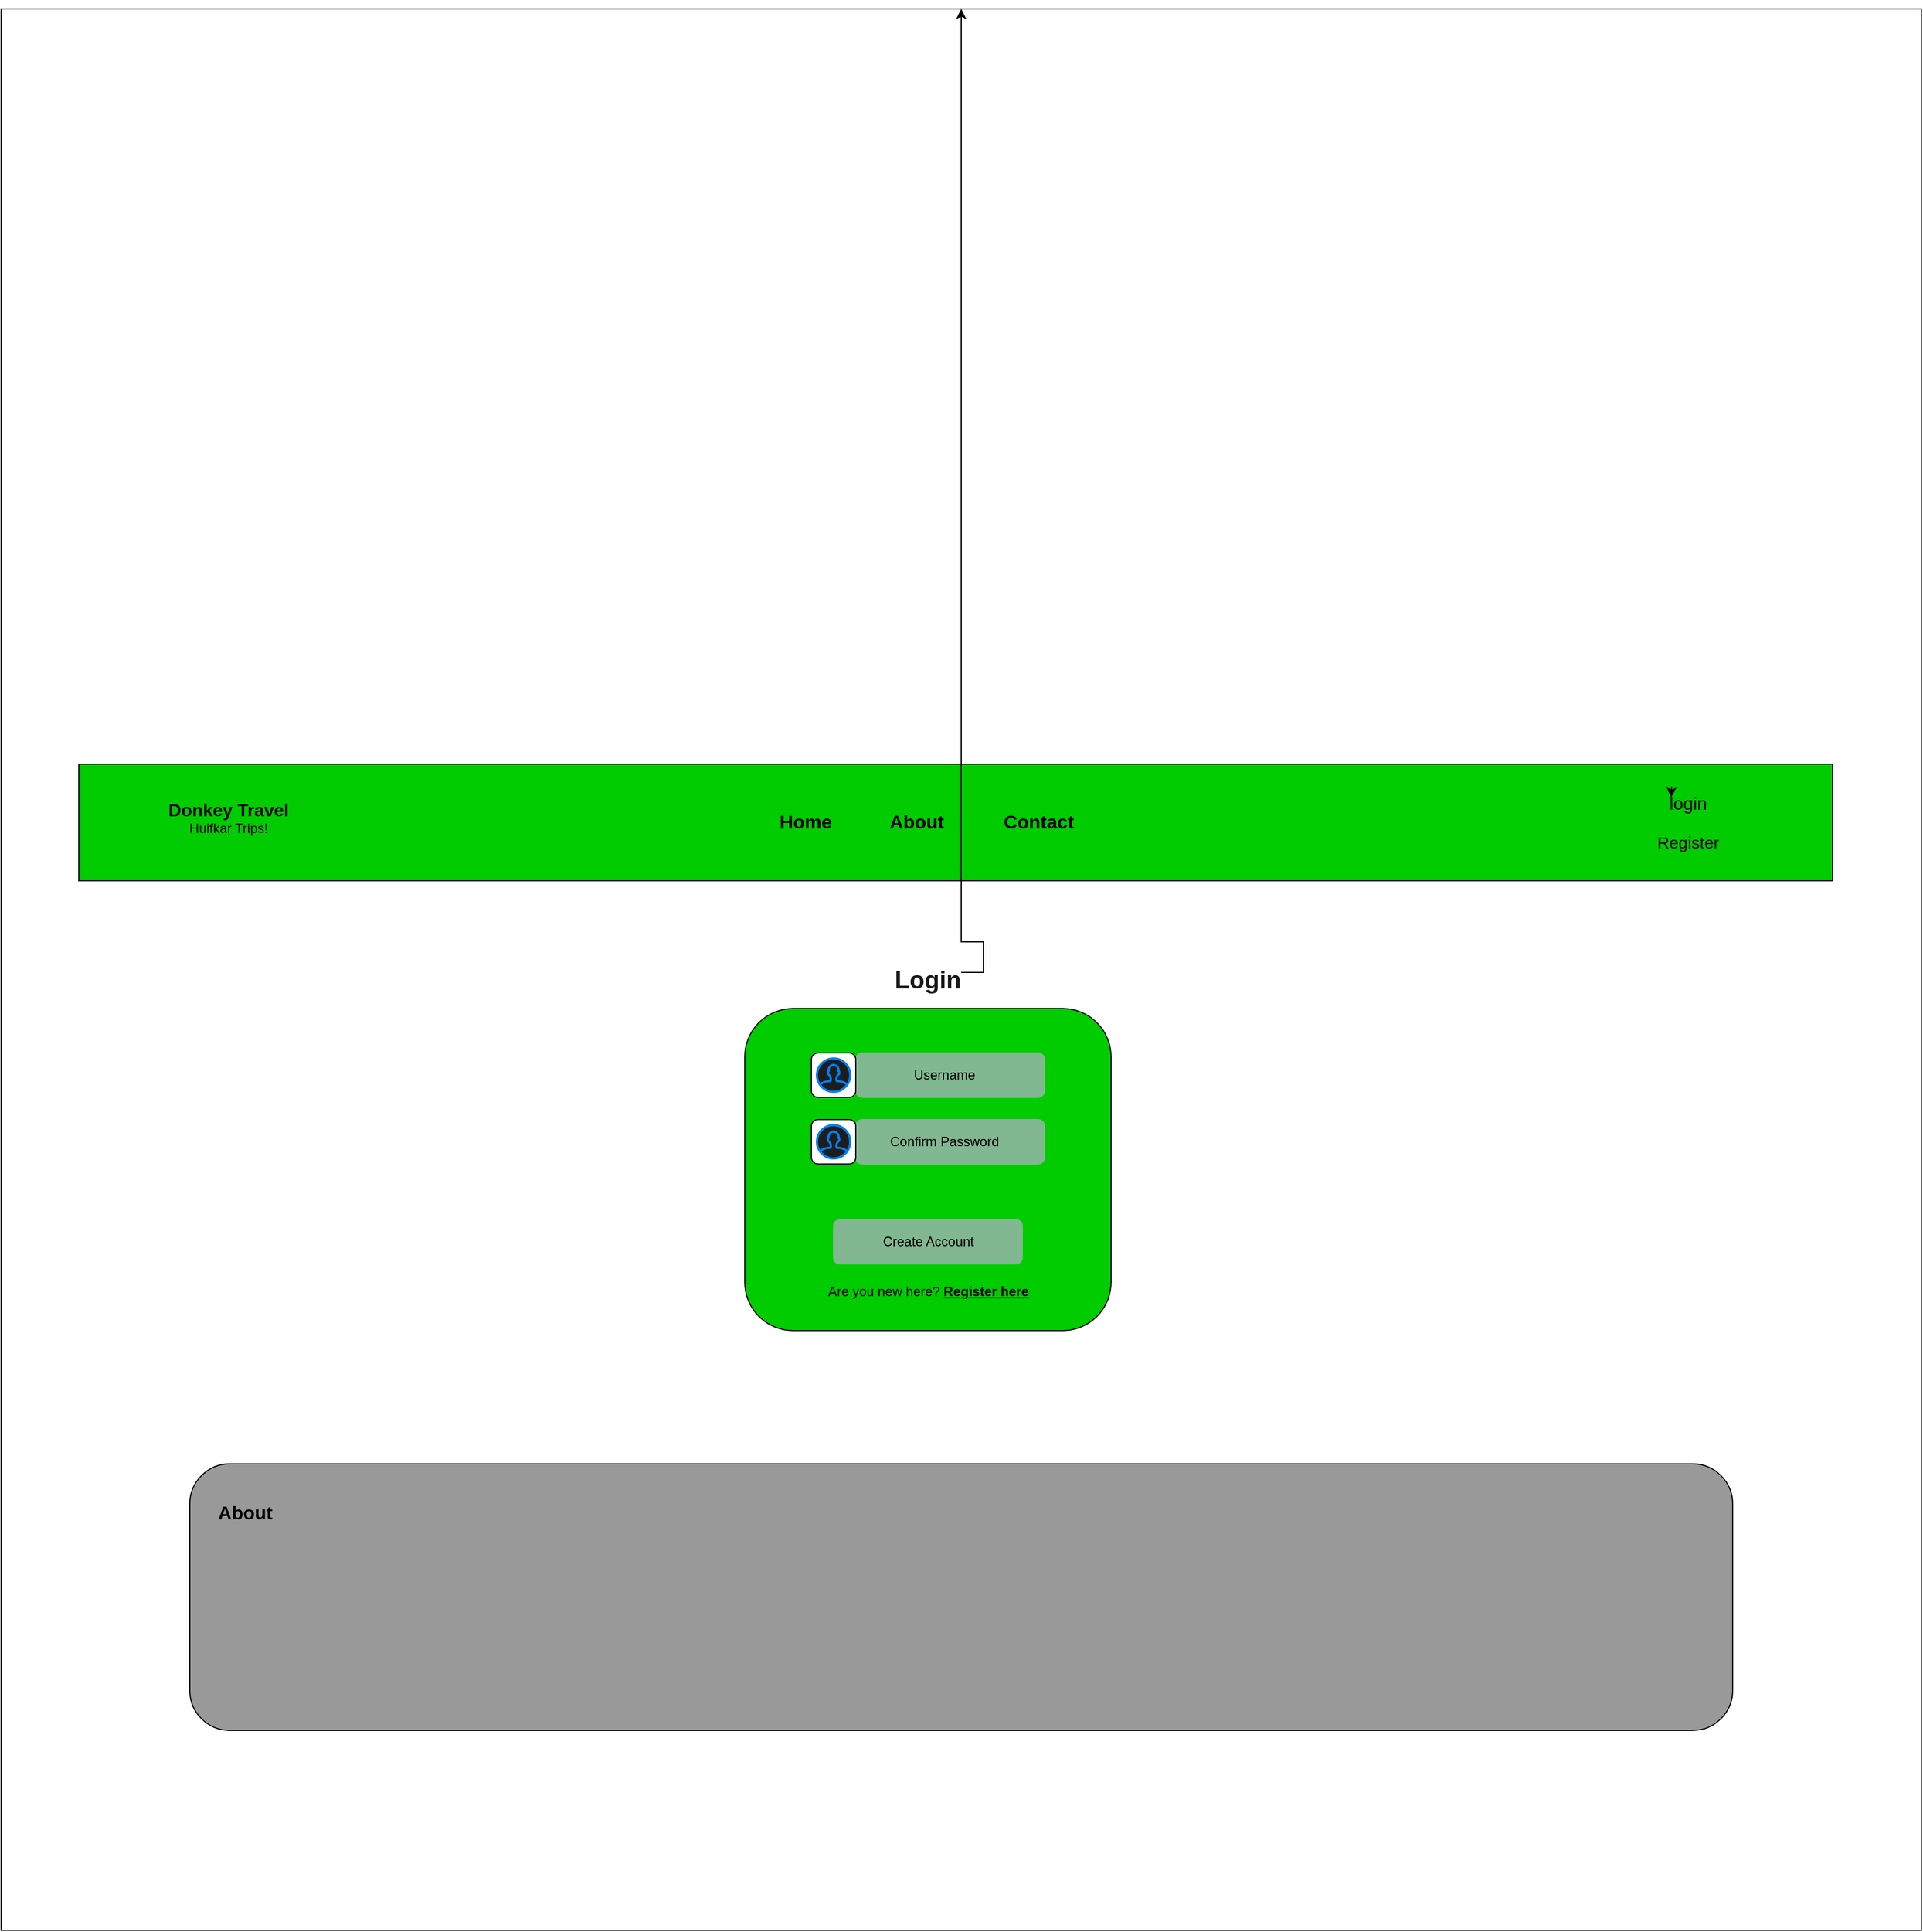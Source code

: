 <mxfile version="21.5.0" type="device">
  <diagram name="Pagina-1" id="7LZ6pWeT60XzvGVR-Mtf">
    <mxGraphModel dx="2227" dy="1924" grid="1" gridSize="10" guides="1" tooltips="1" connect="1" arrows="1" fold="1" page="1" pageScale="1" pageWidth="827" pageHeight="1169" math="0" shadow="0">
      <root>
        <mxCell id="0" />
        <mxCell id="1" parent="0" />
        <mxCell id="MCIj_5yYi08A_WtVagWF-1" value="" style="whiteSpace=wrap;html=1;aspect=fixed;fillColor=#FFFFFF;" parent="1" vertex="1">
          <mxGeometry x="-560" y="-120" width="1730" height="1730" as="geometry" />
        </mxCell>
        <mxCell id="MCIj_5yYi08A_WtVagWF-2" value="" style="rounded=0;whiteSpace=wrap;html=1;fillColor=#00CC00;" parent="1" vertex="1">
          <mxGeometry x="-490" y="560" width="1580" height="105" as="geometry" />
        </mxCell>
        <mxCell id="MCIj_5yYi08A_WtVagWF-3" value="" style="rounded=1;whiteSpace=wrap;html=1;fillColor=#00CC00;" parent="1" vertex="1">
          <mxGeometry x="110" y="780" width="330" height="290" as="geometry" />
        </mxCell>
        <mxCell id="MCIj_5yYi08A_WtVagWF-4" value="&lt;b style=&quot;font-size: 16px;&quot;&gt;Donkey Travel&lt;br&gt;&lt;/b&gt;&lt;font style=&quot;font-size: 12px;&quot;&gt;Huifkar Trips!&lt;/font&gt;" style="text;html=1;strokeColor=none;fillColor=none;align=center;verticalAlign=middle;whiteSpace=wrap;rounded=0;" parent="1" vertex="1">
          <mxGeometry x="-450" y="570" width="190" height="75" as="geometry" />
        </mxCell>
        <mxCell id="MCIj_5yYi08A_WtVagWF-5" value="&lt;font style=&quot;font-size: 17px;&quot;&gt;&lt;b&gt;Home&lt;/b&gt;&lt;/font&gt;" style="text;html=1;strokeColor=none;fillColor=none;align=center;verticalAlign=middle;whiteSpace=wrap;rounded=0;" parent="1" vertex="1">
          <mxGeometry x="135" y="597.5" width="60" height="30" as="geometry" />
        </mxCell>
        <mxCell id="MCIj_5yYi08A_WtVagWF-6" value="&lt;font style=&quot;font-size: 17px;&quot;&gt;&lt;b&gt;About&lt;/b&gt;&lt;/font&gt;" style="text;html=1;strokeColor=none;fillColor=none;align=center;verticalAlign=middle;whiteSpace=wrap;rounded=0;" parent="1" vertex="1">
          <mxGeometry x="235" y="597.5" width="60" height="30" as="geometry" />
        </mxCell>
        <mxCell id="MCIj_5yYi08A_WtVagWF-7" value="&lt;font style=&quot;font-size: 17px;&quot;&gt;&lt;b&gt;Contact&lt;/b&gt;&lt;/font&gt;" style="text;html=1;strokeColor=none;fillColor=none;align=center;verticalAlign=middle;whiteSpace=wrap;rounded=0;" parent="1" vertex="1">
          <mxGeometry x="345" y="597.5" width="60" height="30" as="geometry" />
        </mxCell>
        <mxCell id="kE376KVijefxY19U1D31-2" style="edgeStyle=orthogonalEdgeStyle;rounded=0;orthogonalLoop=1;jettySize=auto;html=1;exitX=1;exitY=0.25;exitDx=0;exitDy=0;" parent="1" source="MCIj_5yYi08A_WtVagWF-9" target="MCIj_5yYi08A_WtVagWF-1" edge="1">
          <mxGeometry relative="1" as="geometry" />
        </mxCell>
        <mxCell id="MCIj_5yYi08A_WtVagWF-9" value="&lt;font style=&quot;font-size: 22px;&quot;&gt;&lt;b&gt;Login&lt;br&gt;&lt;/b&gt;&lt;/font&gt;" style="text;html=1;align=center;verticalAlign=middle;whiteSpace=wrap;rounded=0;fontColor=#191919;" parent="1" vertex="1">
          <mxGeometry x="245" y="740" width="60" height="30" as="geometry" />
        </mxCell>
        <mxCell id="MCIj_5yYi08A_WtVagWF-10" style="edgeStyle=orthogonalEdgeStyle;rounded=0;orthogonalLoop=1;jettySize=auto;html=1;exitX=0.5;exitY=1;exitDx=0;exitDy=0;" parent="1" source="MCIj_5yYi08A_WtVagWF-5" target="MCIj_5yYi08A_WtVagWF-5" edge="1">
          <mxGeometry relative="1" as="geometry" />
        </mxCell>
        <mxCell id="MCIj_5yYi08A_WtVagWF-14" value="&lt;font style=&quot;font-size: 16px;&quot;&gt;login&lt;/font&gt;" style="text;html=1;strokeColor=none;fillColor=none;align=center;verticalAlign=middle;whiteSpace=wrap;rounded=0;" parent="1" vertex="1">
          <mxGeometry x="930" y="580" width="60" height="30" as="geometry" />
        </mxCell>
        <mxCell id="MCIj_5yYi08A_WtVagWF-15" value="&lt;font style=&quot;font-size: 15px;&quot;&gt;Register&lt;br&gt;&lt;/font&gt;" style="text;html=1;strokeColor=none;fillColor=none;align=center;verticalAlign=middle;whiteSpace=wrap;rounded=0;" parent="1" vertex="1">
          <mxGeometry x="930" y="615" width="60" height="30" as="geometry" />
        </mxCell>
        <mxCell id="MCIj_5yYi08A_WtVagWF-16" value="" style="rounded=1;whiteSpace=wrap;html=1;fillColor=#999999;" parent="1" vertex="1">
          <mxGeometry x="-390" y="1190" width="1390" height="240" as="geometry" />
        </mxCell>
        <mxCell id="MCIj_5yYi08A_WtVagWF-17" value="&lt;font style=&quot;font-size: 17px;&quot;&gt;&lt;b&gt;About&lt;/b&gt;&lt;/font&gt;" style="text;html=1;strokeColor=none;fillColor=none;align=center;verticalAlign=middle;whiteSpace=wrap;rounded=0;" parent="1" vertex="1">
          <mxGeometry x="-370" y="1220" width="60" height="30" as="geometry" />
        </mxCell>
        <mxCell id="kE376KVijefxY19U1D31-1" style="edgeStyle=orthogonalEdgeStyle;rounded=0;orthogonalLoop=1;jettySize=auto;html=1;exitX=0.25;exitY=0;exitDx=0;exitDy=0;entryX=0.244;entryY=0.333;entryDx=0;entryDy=0;entryPerimeter=0;" parent="1" source="MCIj_5yYi08A_WtVagWF-14" target="MCIj_5yYi08A_WtVagWF-14" edge="1">
          <mxGeometry relative="1" as="geometry" />
        </mxCell>
        <mxCell id="kE376KVijefxY19U1D31-3" value="" style="rounded=1;whiteSpace=wrap;html=1;fontStyle=0;strokeColor=#82b891;fillColor=#82B891;" parent="1" vertex="1">
          <mxGeometry x="210" y="820" width="170" height="40" as="geometry" />
        </mxCell>
        <mxCell id="kE376KVijefxY19U1D31-4" value="" style="rounded=1;whiteSpace=wrap;html=1;fillColor=#ffffff;" parent="1" vertex="1">
          <mxGeometry x="170" y="820" width="40" height="40" as="geometry" />
        </mxCell>
        <mxCell id="kE376KVijefxY19U1D31-11" value="" style="rounded=1;whiteSpace=wrap;html=1;fontStyle=0;strokeColor=#82b891;fillColor=#82B891;" parent="1" vertex="1">
          <mxGeometry x="210" y="880" width="170" height="40" as="geometry" />
        </mxCell>
        <mxCell id="kE376KVijefxY19U1D31-12" value="" style="rounded=1;whiteSpace=wrap;html=1;fillColor=#ffffff;" parent="1" vertex="1">
          <mxGeometry x="170" y="880" width="40" height="40" as="geometry" />
        </mxCell>
        <mxCell id="kE376KVijefxY19U1D31-13" value="" style="rounded=1;whiteSpace=wrap;html=1;fontStyle=0;strokeColor=#82b891;fillColor=#82B891;" parent="1" vertex="1">
          <mxGeometry x="190" y="970" width="170" height="40" as="geometry" />
        </mxCell>
        <mxCell id="kE376KVijefxY19U1D31-14" value="Username" style="text;html=1;strokeColor=none;fillColor=none;align=center;verticalAlign=middle;whiteSpace=wrap;rounded=0;" parent="1" vertex="1">
          <mxGeometry x="260" y="825" width="60" height="30" as="geometry" />
        </mxCell>
        <mxCell id="kE376KVijefxY19U1D31-18" value="Confirm Password" style="text;html=1;strokeColor=none;fillColor=none;align=center;verticalAlign=middle;whiteSpace=wrap;rounded=0;" parent="1" vertex="1">
          <mxGeometry x="230" y="885" width="120" height="30" as="geometry" />
        </mxCell>
        <mxCell id="kE376KVijefxY19U1D31-19" value="Create Account" style="text;html=1;strokeColor=none;fillColor=none;align=center;verticalAlign=middle;whiteSpace=wrap;rounded=0;" parent="1" vertex="1">
          <mxGeometry x="222.5" y="975" width="105" height="30" as="geometry" />
        </mxCell>
        <mxCell id="kE376KVijefxY19U1D31-20" value="Are you new here?&amp;nbsp;&lt;u&gt;&lt;b&gt;Register here&lt;/b&gt;&lt;/u&gt;" style="text;html=1;strokeColor=none;fillColor=none;align=center;verticalAlign=middle;whiteSpace=wrap;rounded=0;" parent="1" vertex="1">
          <mxGeometry x="162.5" y="1020" width="225" height="30" as="geometry" />
        </mxCell>
        <mxCell id="kE376KVijefxY19U1D31-21" value="" style="html=1;verticalLabelPosition=bottom;align=center;labelBackgroundColor=#ffffff;verticalAlign=top;strokeWidth=2;strokeColor=#0080F0;shadow=0;dashed=0;shape=mxgraph.ios7.icons.user;fillColor=#1D1D1D;" parent="1" vertex="1">
          <mxGeometry x="175" y="825" width="30" height="30" as="geometry" />
        </mxCell>
        <mxCell id="kE376KVijefxY19U1D31-22" value="" style="html=1;verticalLabelPosition=bottom;align=center;labelBackgroundColor=#ffffff;verticalAlign=top;strokeWidth=2;strokeColor=#0080F0;shadow=0;dashed=0;shape=mxgraph.ios7.icons.user;fillColor=#1D1D1D;" parent="1" vertex="1">
          <mxGeometry x="175" y="885" width="30" height="30" as="geometry" />
        </mxCell>
      </root>
    </mxGraphModel>
  </diagram>
</mxfile>
